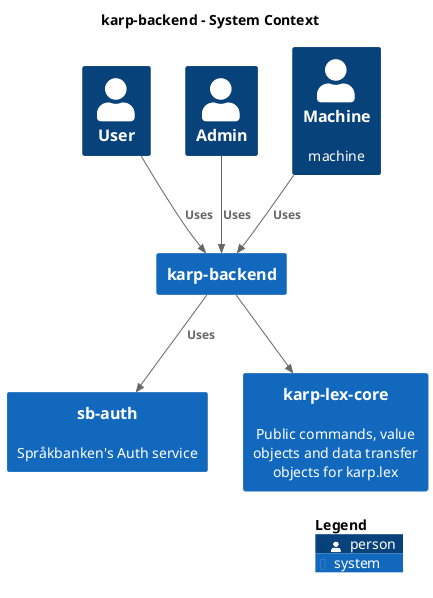 @startuml
set separator none
title karp-backend - System Context

top to bottom direction

!include <C4/C4>
!include <C4/C4_Context>

System(sbauth, "sb-auth", $descr="Språkbanken's Auth service", $tags="", $link="")
System(karplexcore, "karp-lex-core", $descr="Public commands, value objects and data transfer objects for karp.lex", $tags="", $link="")
Person(User, "User", $descr="", $tags="", $link="")
Person(Admin, "Admin", $descr="", $tags="", $link="")
Person(Machine, "Machine", $descr="machine", $tags="", $link="")
System(karpbackend, "karp-backend", $descr="", $tags="", $link="")

Rel_D(User, karpbackend, "Uses", $techn="", $tags="", $link="")
Rel_D(Machine, karpbackend, "Uses", $techn="", $tags="", $link="")
Rel_D(Admin, karpbackend, "Uses", $techn="", $tags="", $link="")
Rel_D(karpbackend, karplexcore, "", $techn="", $tags="", $link="")
Rel_D(karpbackend, sbauth, "Uses", $techn="", $tags="", $link="")

SHOW_LEGEND(true)
@enduml